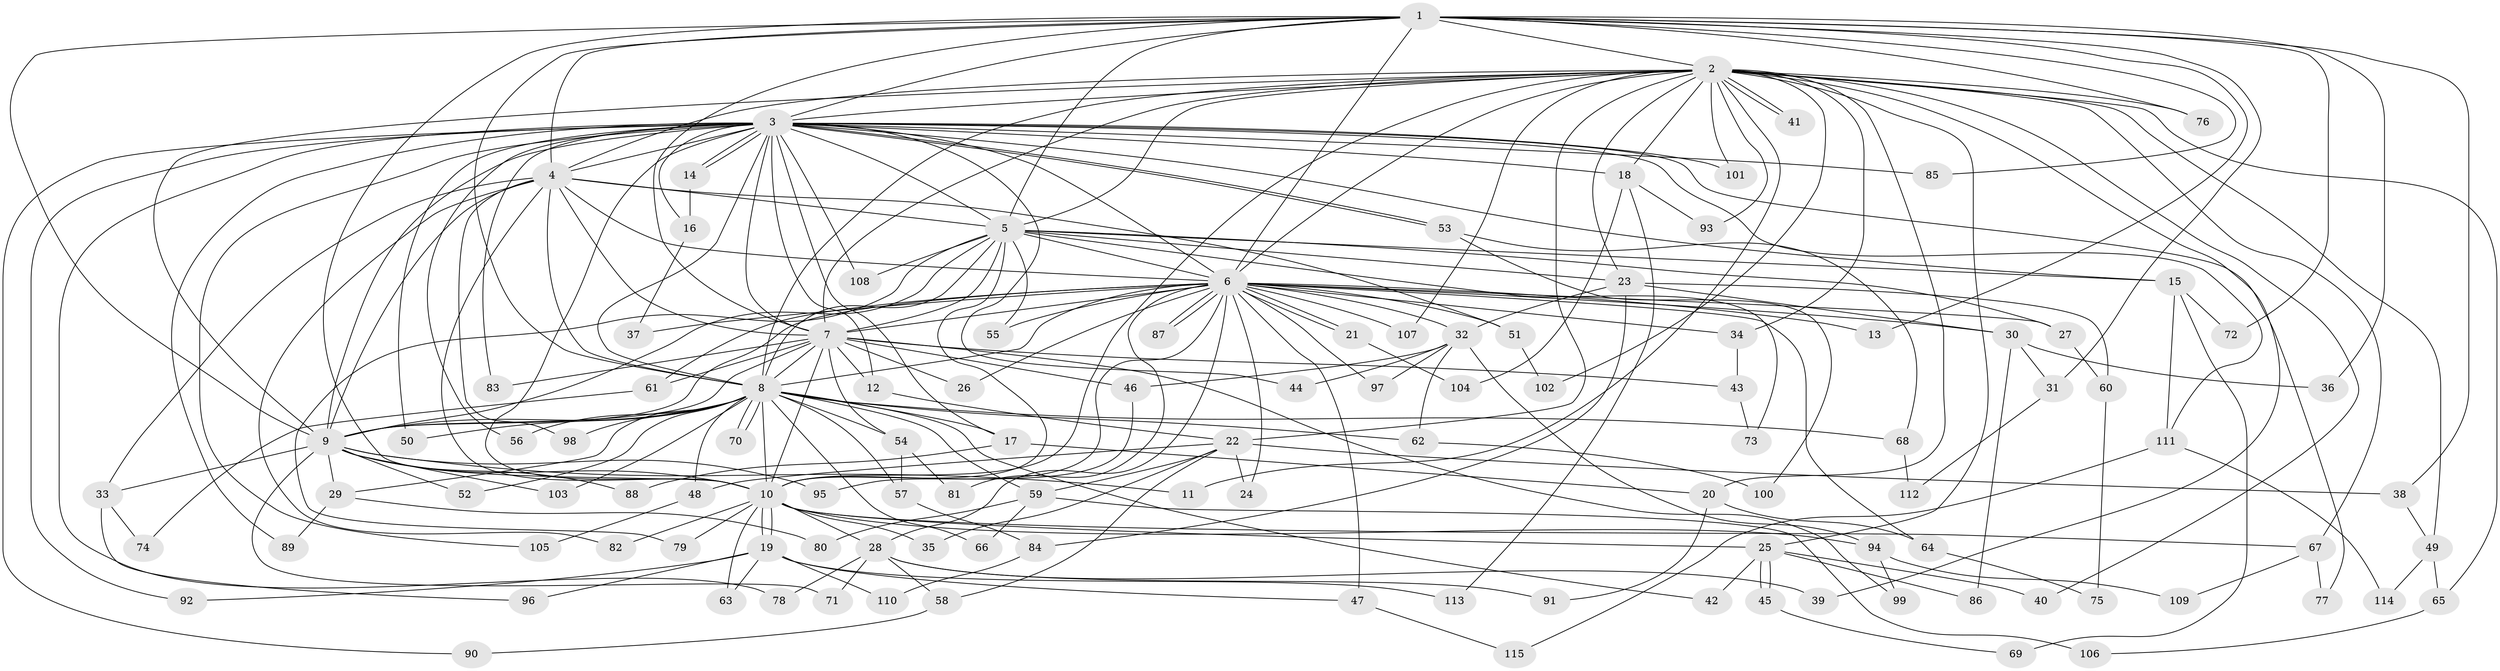 // Generated by graph-tools (version 1.1) at 2025/13/03/09/25 04:13:56]
// undirected, 115 vertices, 255 edges
graph export_dot {
graph [start="1"]
  node [color=gray90,style=filled];
  1;
  2;
  3;
  4;
  5;
  6;
  7;
  8;
  9;
  10;
  11;
  12;
  13;
  14;
  15;
  16;
  17;
  18;
  19;
  20;
  21;
  22;
  23;
  24;
  25;
  26;
  27;
  28;
  29;
  30;
  31;
  32;
  33;
  34;
  35;
  36;
  37;
  38;
  39;
  40;
  41;
  42;
  43;
  44;
  45;
  46;
  47;
  48;
  49;
  50;
  51;
  52;
  53;
  54;
  55;
  56;
  57;
  58;
  59;
  60;
  61;
  62;
  63;
  64;
  65;
  66;
  67;
  68;
  69;
  70;
  71;
  72;
  73;
  74;
  75;
  76;
  77;
  78;
  79;
  80;
  81;
  82;
  83;
  84;
  85;
  86;
  87;
  88;
  89;
  90;
  91;
  92;
  93;
  94;
  95;
  96;
  97;
  98;
  99;
  100;
  101;
  102;
  103;
  104;
  105;
  106;
  107;
  108;
  109;
  110;
  111;
  112;
  113;
  114;
  115;
  1 -- 2;
  1 -- 3;
  1 -- 4;
  1 -- 5;
  1 -- 6;
  1 -- 7;
  1 -- 8;
  1 -- 9;
  1 -- 10;
  1 -- 13;
  1 -- 31;
  1 -- 36;
  1 -- 38;
  1 -- 72;
  1 -- 76;
  1 -- 85;
  2 -- 3;
  2 -- 4;
  2 -- 5;
  2 -- 6;
  2 -- 7;
  2 -- 8;
  2 -- 9;
  2 -- 10;
  2 -- 11;
  2 -- 18;
  2 -- 20;
  2 -- 22;
  2 -- 23;
  2 -- 25;
  2 -- 34;
  2 -- 39;
  2 -- 40;
  2 -- 41;
  2 -- 41;
  2 -- 49;
  2 -- 65;
  2 -- 67;
  2 -- 76;
  2 -- 93;
  2 -- 101;
  2 -- 102;
  2 -- 107;
  3 -- 4;
  3 -- 5;
  3 -- 6;
  3 -- 7;
  3 -- 8;
  3 -- 9;
  3 -- 10;
  3 -- 12;
  3 -- 14;
  3 -- 14;
  3 -- 15;
  3 -- 16;
  3 -- 17;
  3 -- 18;
  3 -- 44;
  3 -- 50;
  3 -- 53;
  3 -- 53;
  3 -- 56;
  3 -- 77;
  3 -- 78;
  3 -- 83;
  3 -- 85;
  3 -- 89;
  3 -- 90;
  3 -- 92;
  3 -- 101;
  3 -- 105;
  3 -- 108;
  3 -- 111;
  4 -- 5;
  4 -- 6;
  4 -- 7;
  4 -- 8;
  4 -- 9;
  4 -- 10;
  4 -- 33;
  4 -- 51;
  4 -- 82;
  4 -- 98;
  5 -- 6;
  5 -- 7;
  5 -- 8;
  5 -- 9;
  5 -- 10;
  5 -- 15;
  5 -- 23;
  5 -- 27;
  5 -- 55;
  5 -- 73;
  5 -- 79;
  5 -- 108;
  6 -- 7;
  6 -- 8;
  6 -- 9;
  6 -- 10;
  6 -- 13;
  6 -- 21;
  6 -- 21;
  6 -- 24;
  6 -- 26;
  6 -- 27;
  6 -- 28;
  6 -- 30;
  6 -- 32;
  6 -- 34;
  6 -- 37;
  6 -- 47;
  6 -- 51;
  6 -- 55;
  6 -- 61;
  6 -- 64;
  6 -- 81;
  6 -- 87;
  6 -- 87;
  6 -- 97;
  6 -- 107;
  7 -- 8;
  7 -- 9;
  7 -- 10;
  7 -- 12;
  7 -- 26;
  7 -- 43;
  7 -- 46;
  7 -- 54;
  7 -- 61;
  7 -- 83;
  7 -- 99;
  8 -- 9;
  8 -- 10;
  8 -- 17;
  8 -- 29;
  8 -- 42;
  8 -- 48;
  8 -- 50;
  8 -- 52;
  8 -- 54;
  8 -- 56;
  8 -- 57;
  8 -- 59;
  8 -- 62;
  8 -- 66;
  8 -- 68;
  8 -- 70;
  8 -- 70;
  8 -- 98;
  8 -- 103;
  9 -- 10;
  9 -- 11;
  9 -- 29;
  9 -- 33;
  9 -- 52;
  9 -- 71;
  9 -- 88;
  9 -- 95;
  9 -- 103;
  10 -- 19;
  10 -- 19;
  10 -- 25;
  10 -- 28;
  10 -- 35;
  10 -- 63;
  10 -- 67;
  10 -- 79;
  10 -- 82;
  10 -- 94;
  12 -- 22;
  14 -- 16;
  15 -- 69;
  15 -- 72;
  15 -- 111;
  16 -- 37;
  17 -- 20;
  17 -- 88;
  18 -- 93;
  18 -- 104;
  18 -- 113;
  19 -- 47;
  19 -- 63;
  19 -- 92;
  19 -- 96;
  19 -- 110;
  19 -- 113;
  20 -- 64;
  20 -- 91;
  21 -- 104;
  22 -- 24;
  22 -- 35;
  22 -- 38;
  22 -- 48;
  22 -- 58;
  22 -- 59;
  23 -- 30;
  23 -- 32;
  23 -- 60;
  23 -- 84;
  25 -- 40;
  25 -- 42;
  25 -- 45;
  25 -- 45;
  25 -- 86;
  27 -- 60;
  28 -- 39;
  28 -- 58;
  28 -- 71;
  28 -- 78;
  28 -- 91;
  29 -- 80;
  29 -- 89;
  30 -- 31;
  30 -- 36;
  30 -- 86;
  31 -- 112;
  32 -- 44;
  32 -- 46;
  32 -- 62;
  32 -- 94;
  32 -- 97;
  33 -- 74;
  33 -- 96;
  34 -- 43;
  38 -- 49;
  43 -- 73;
  45 -- 69;
  46 -- 95;
  47 -- 115;
  48 -- 105;
  49 -- 65;
  49 -- 114;
  51 -- 102;
  53 -- 68;
  53 -- 100;
  54 -- 57;
  54 -- 81;
  57 -- 84;
  58 -- 90;
  59 -- 66;
  59 -- 80;
  59 -- 106;
  60 -- 75;
  61 -- 74;
  62 -- 100;
  64 -- 75;
  65 -- 106;
  67 -- 77;
  67 -- 109;
  68 -- 112;
  84 -- 110;
  94 -- 99;
  94 -- 109;
  111 -- 114;
  111 -- 115;
}
